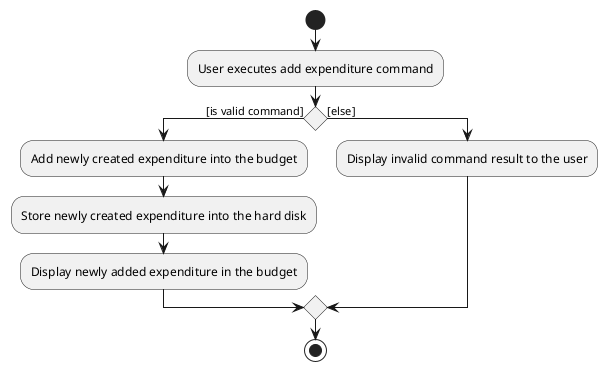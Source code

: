 @startuml
start
:User executes add expenditure command;

'Since the beta syntax does not support placing the condition outside the
'diamond we place it as the true branch instead.

if () then ([is valid command])
    :Add newly created expenditure into the budget;
    :Store newly created expenditure into the hard disk;
    :Display newly added expenditure in the budget;
else ([else])
:Display invalid command result to the user;
endif
stop
@enduml
